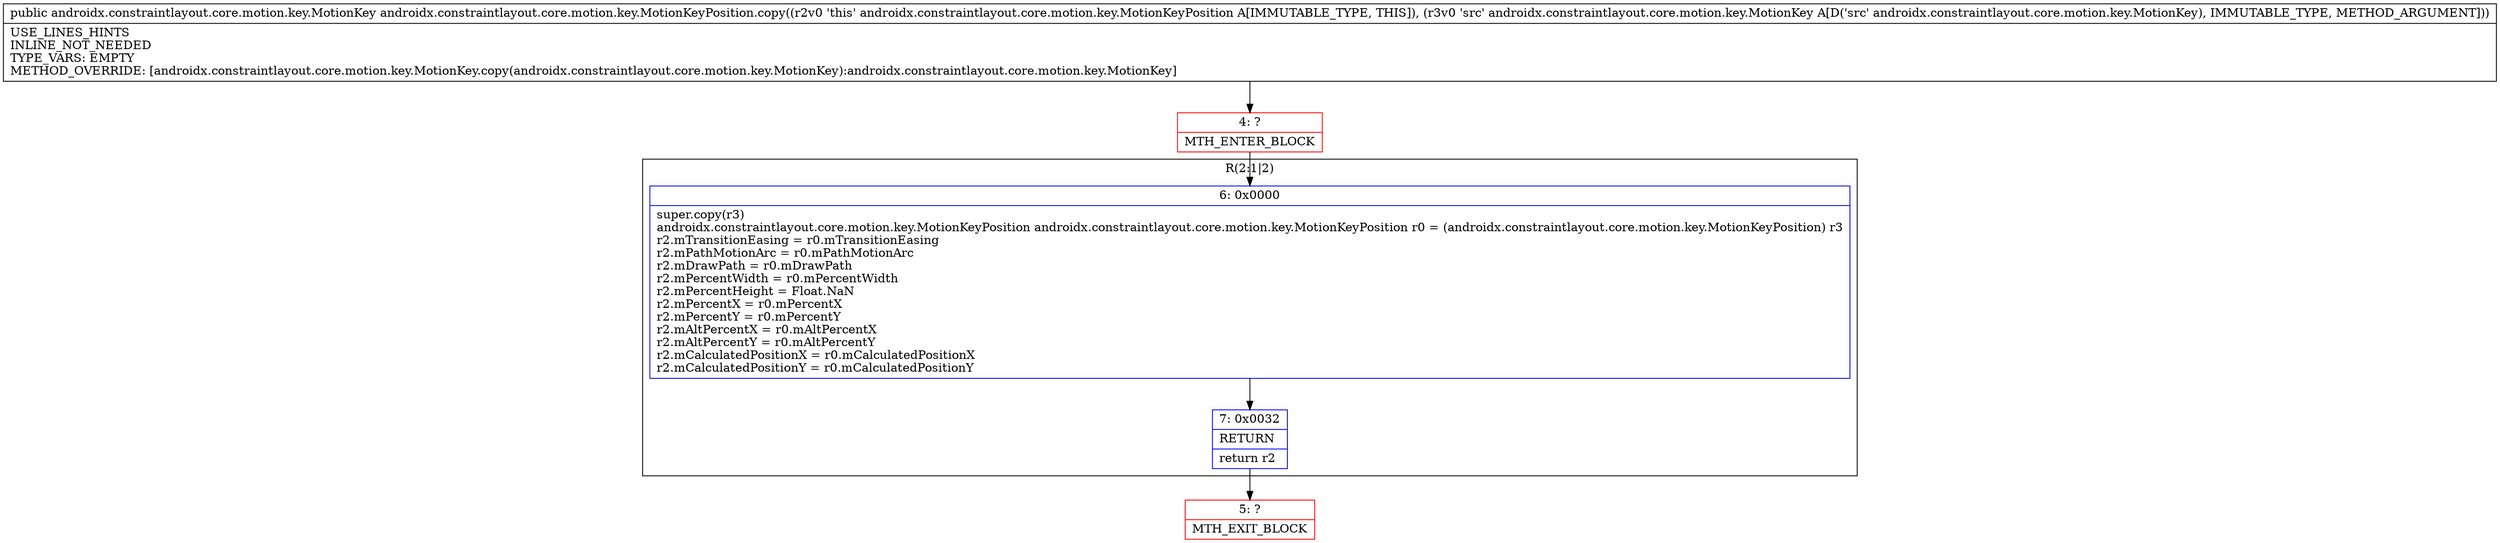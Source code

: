 digraph "CFG forandroidx.constraintlayout.core.motion.key.MotionKeyPosition.copy(Landroidx\/constraintlayout\/core\/motion\/key\/MotionKey;)Landroidx\/constraintlayout\/core\/motion\/key\/MotionKey;" {
subgraph cluster_Region_1736376802 {
label = "R(2:1|2)";
node [shape=record,color=blue];
Node_6 [shape=record,label="{6\:\ 0x0000|super.copy(r3)\landroidx.constraintlayout.core.motion.key.MotionKeyPosition androidx.constraintlayout.core.motion.key.MotionKeyPosition r0 = (androidx.constraintlayout.core.motion.key.MotionKeyPosition) r3\lr2.mTransitionEasing = r0.mTransitionEasing\lr2.mPathMotionArc = r0.mPathMotionArc\lr2.mDrawPath = r0.mDrawPath\lr2.mPercentWidth = r0.mPercentWidth\lr2.mPercentHeight = Float.NaN\lr2.mPercentX = r0.mPercentX\lr2.mPercentY = r0.mPercentY\lr2.mAltPercentX = r0.mAltPercentX\lr2.mAltPercentY = r0.mAltPercentY\lr2.mCalculatedPositionX = r0.mCalculatedPositionX\lr2.mCalculatedPositionY = r0.mCalculatedPositionY\l}"];
Node_7 [shape=record,label="{7\:\ 0x0032|RETURN\l|return r2\l}"];
}
Node_4 [shape=record,color=red,label="{4\:\ ?|MTH_ENTER_BLOCK\l}"];
Node_5 [shape=record,color=red,label="{5\:\ ?|MTH_EXIT_BLOCK\l}"];
MethodNode[shape=record,label="{public androidx.constraintlayout.core.motion.key.MotionKey androidx.constraintlayout.core.motion.key.MotionKeyPosition.copy((r2v0 'this' androidx.constraintlayout.core.motion.key.MotionKeyPosition A[IMMUTABLE_TYPE, THIS]), (r3v0 'src' androidx.constraintlayout.core.motion.key.MotionKey A[D('src' androidx.constraintlayout.core.motion.key.MotionKey), IMMUTABLE_TYPE, METHOD_ARGUMENT]))  | USE_LINES_HINTS\lINLINE_NOT_NEEDED\lTYPE_VARS: EMPTY\lMETHOD_OVERRIDE: [androidx.constraintlayout.core.motion.key.MotionKey.copy(androidx.constraintlayout.core.motion.key.MotionKey):androidx.constraintlayout.core.motion.key.MotionKey]\l}"];
MethodNode -> Node_4;Node_6 -> Node_7;
Node_7 -> Node_5;
Node_4 -> Node_6;
}

